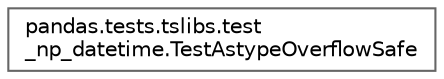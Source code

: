 digraph "Graphical Class Hierarchy"
{
 // LATEX_PDF_SIZE
  bgcolor="transparent";
  edge [fontname=Helvetica,fontsize=10,labelfontname=Helvetica,labelfontsize=10];
  node [fontname=Helvetica,fontsize=10,shape=box,height=0.2,width=0.4];
  rankdir="LR";
  Node0 [id="Node000000",label="pandas.tests.tslibs.test\l_np_datetime.TestAstypeOverflowSafe",height=0.2,width=0.4,color="grey40", fillcolor="white", style="filled",URL="$d1/deb/classpandas_1_1tests_1_1tslibs_1_1test__np__datetime_1_1TestAstypeOverflowSafe.html",tooltip=" "];
}
